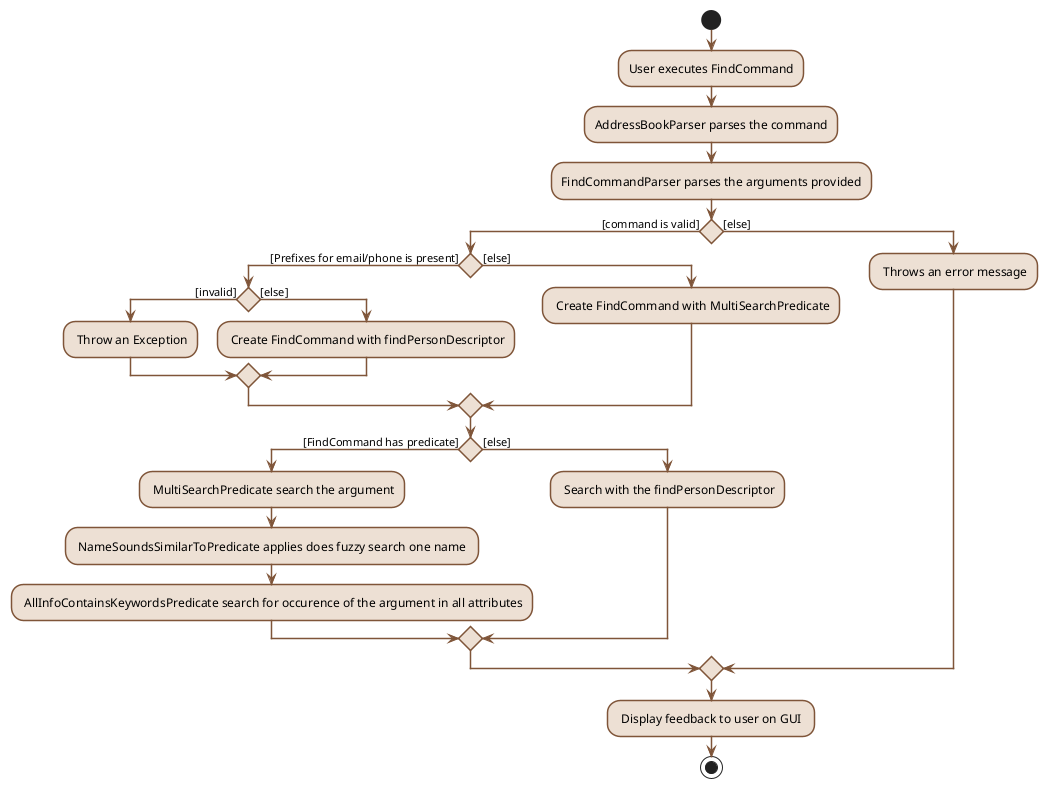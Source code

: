 @startuml
start
skinparam activityBorderThickness 1.5
skinparam activity {
    BorderColor #7F5539
    BackgroundColor #EDE0D4
    arrowColor #7F5539
}
:User executes FindCommand;
:AddressBookParser parses the command;
:FindCommandParser parses the arguments provided;
if () then ([command is valid])
    if () then ([Prefixes for email/phone is present])

        if () then ([invalid])
            : Throw an Exception;
        else ([else])
            : Create FindCommand with findPersonDescriptor;
        endif
    else ([else])
        : Create FindCommand with MultiSearchPredicate;
    endif
    if () then ([FindCommand has predicate])
        : MultiSearchPredicate search the argument;
        : NameSoundsSimilarToPredicate applies does fuzzy search one name ;
        : AllInfoContainsKeywordsPredicate search for occurence of the argument in all attributes;
    else ([else])
        : Search with the findPersonDescriptor;
    endif
else ([else])
    : Throws an error message;
endif
: Display feedback to user on GUI ;
stop
@enduml
